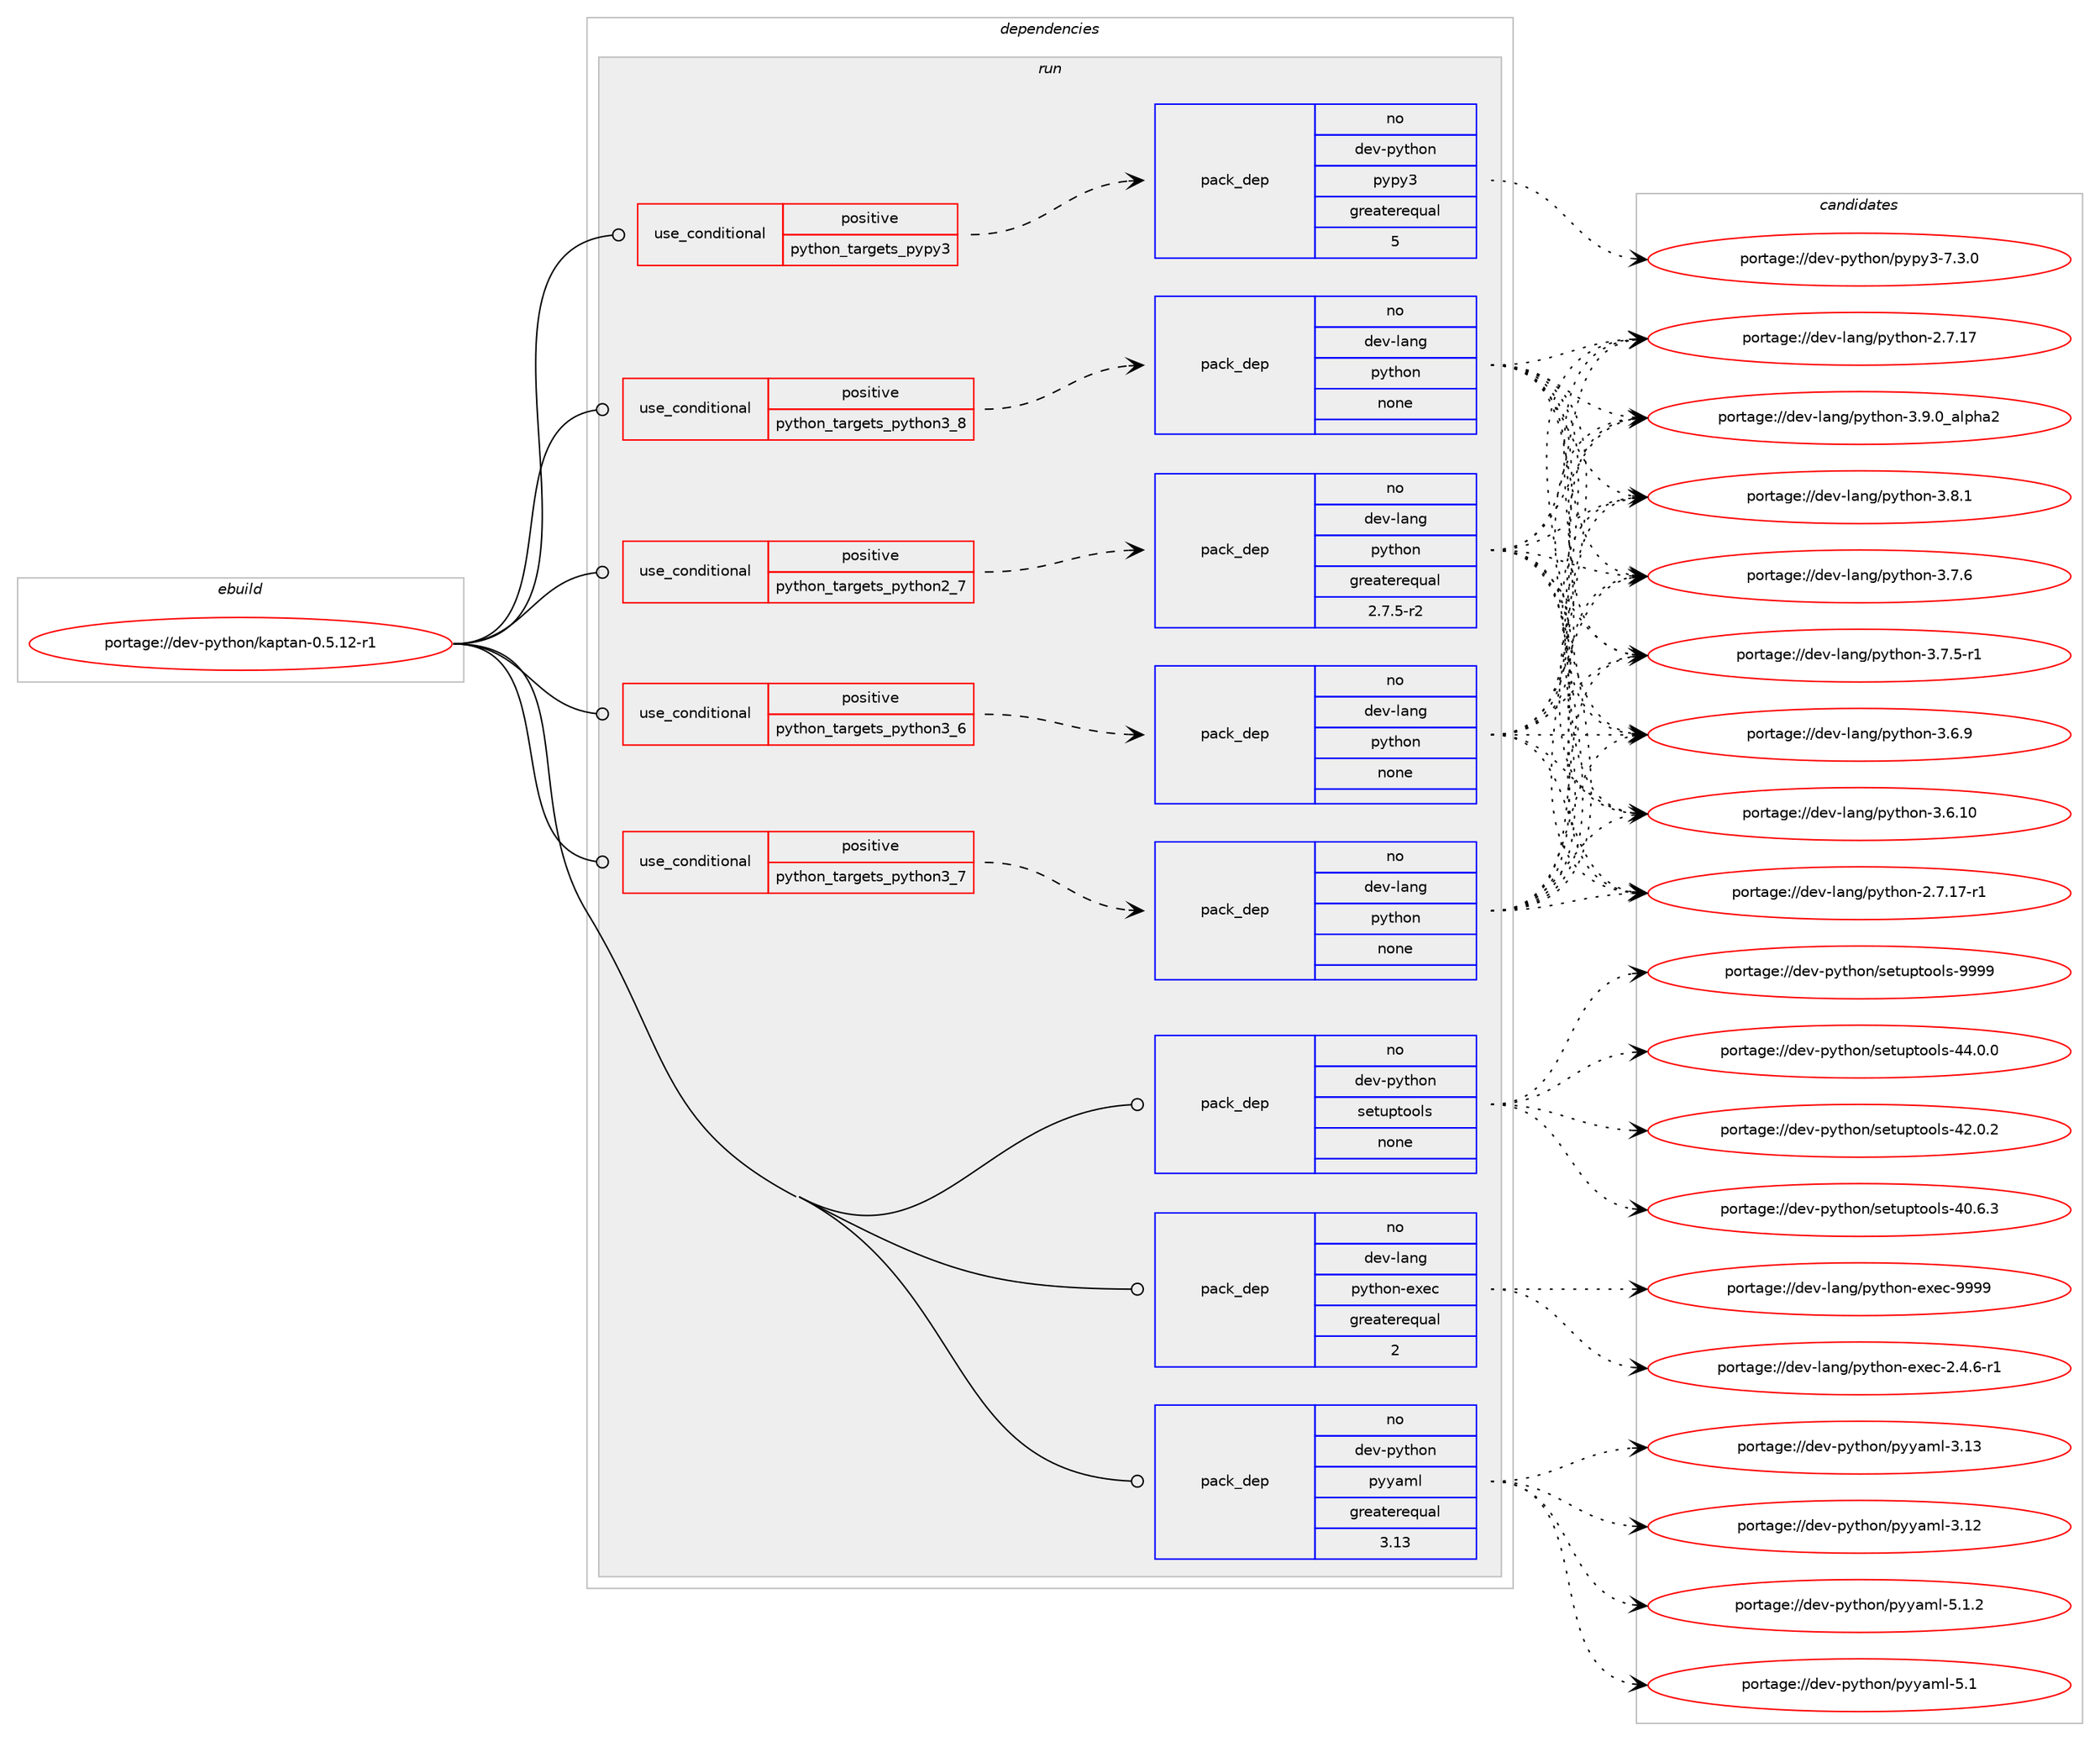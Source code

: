 digraph prolog {

# *************
# Graph options
# *************

newrank=true;
concentrate=true;
compound=true;
graph [rankdir=LR,fontname=Helvetica,fontsize=10,ranksep=1.5];#, ranksep=2.5, nodesep=0.2];
edge  [arrowhead=vee];
node  [fontname=Helvetica,fontsize=10];

# **********
# The ebuild
# **********

subgraph cluster_leftcol {
color=gray;
label=<<i>ebuild</i>>;
id [label="portage://dev-python/kaptan-0.5.12-r1", color=red, width=4, href="../dev-python/kaptan-0.5.12-r1.svg"];
}

# ****************
# The dependencies
# ****************

subgraph cluster_midcol {
color=gray;
label=<<i>dependencies</i>>;
subgraph cluster_compile {
fillcolor="#eeeeee";
style=filled;
label=<<i>compile</i>>;
}
subgraph cluster_compileandrun {
fillcolor="#eeeeee";
style=filled;
label=<<i>compile and run</i>>;
}
subgraph cluster_run {
fillcolor="#eeeeee";
style=filled;
label=<<i>run</i>>;
subgraph cond113772 {
dependency453255 [label=<<TABLE BORDER="0" CELLBORDER="1" CELLSPACING="0" CELLPADDING="4"><TR><TD ROWSPAN="3" CELLPADDING="10">use_conditional</TD></TR><TR><TD>positive</TD></TR><TR><TD>python_targets_pypy3</TD></TR></TABLE>>, shape=none, color=red];
subgraph pack334501 {
dependency453256 [label=<<TABLE BORDER="0" CELLBORDER="1" CELLSPACING="0" CELLPADDING="4" WIDTH="220"><TR><TD ROWSPAN="6" CELLPADDING="30">pack_dep</TD></TR><TR><TD WIDTH="110">no</TD></TR><TR><TD>dev-python</TD></TR><TR><TD>pypy3</TD></TR><TR><TD>greaterequal</TD></TR><TR><TD>5</TD></TR></TABLE>>, shape=none, color=blue];
}
dependency453255:e -> dependency453256:w [weight=20,style="dashed",arrowhead="vee"];
}
id:e -> dependency453255:w [weight=20,style="solid",arrowhead="odot"];
subgraph cond113773 {
dependency453257 [label=<<TABLE BORDER="0" CELLBORDER="1" CELLSPACING="0" CELLPADDING="4"><TR><TD ROWSPAN="3" CELLPADDING="10">use_conditional</TD></TR><TR><TD>positive</TD></TR><TR><TD>python_targets_python2_7</TD></TR></TABLE>>, shape=none, color=red];
subgraph pack334502 {
dependency453258 [label=<<TABLE BORDER="0" CELLBORDER="1" CELLSPACING="0" CELLPADDING="4" WIDTH="220"><TR><TD ROWSPAN="6" CELLPADDING="30">pack_dep</TD></TR><TR><TD WIDTH="110">no</TD></TR><TR><TD>dev-lang</TD></TR><TR><TD>python</TD></TR><TR><TD>greaterequal</TD></TR><TR><TD>2.7.5-r2</TD></TR></TABLE>>, shape=none, color=blue];
}
dependency453257:e -> dependency453258:w [weight=20,style="dashed",arrowhead="vee"];
}
id:e -> dependency453257:w [weight=20,style="solid",arrowhead="odot"];
subgraph cond113774 {
dependency453259 [label=<<TABLE BORDER="0" CELLBORDER="1" CELLSPACING="0" CELLPADDING="4"><TR><TD ROWSPAN="3" CELLPADDING="10">use_conditional</TD></TR><TR><TD>positive</TD></TR><TR><TD>python_targets_python3_6</TD></TR></TABLE>>, shape=none, color=red];
subgraph pack334503 {
dependency453260 [label=<<TABLE BORDER="0" CELLBORDER="1" CELLSPACING="0" CELLPADDING="4" WIDTH="220"><TR><TD ROWSPAN="6" CELLPADDING="30">pack_dep</TD></TR><TR><TD WIDTH="110">no</TD></TR><TR><TD>dev-lang</TD></TR><TR><TD>python</TD></TR><TR><TD>none</TD></TR><TR><TD></TD></TR></TABLE>>, shape=none, color=blue];
}
dependency453259:e -> dependency453260:w [weight=20,style="dashed",arrowhead="vee"];
}
id:e -> dependency453259:w [weight=20,style="solid",arrowhead="odot"];
subgraph cond113775 {
dependency453261 [label=<<TABLE BORDER="0" CELLBORDER="1" CELLSPACING="0" CELLPADDING="4"><TR><TD ROWSPAN="3" CELLPADDING="10">use_conditional</TD></TR><TR><TD>positive</TD></TR><TR><TD>python_targets_python3_7</TD></TR></TABLE>>, shape=none, color=red];
subgraph pack334504 {
dependency453262 [label=<<TABLE BORDER="0" CELLBORDER="1" CELLSPACING="0" CELLPADDING="4" WIDTH="220"><TR><TD ROWSPAN="6" CELLPADDING="30">pack_dep</TD></TR><TR><TD WIDTH="110">no</TD></TR><TR><TD>dev-lang</TD></TR><TR><TD>python</TD></TR><TR><TD>none</TD></TR><TR><TD></TD></TR></TABLE>>, shape=none, color=blue];
}
dependency453261:e -> dependency453262:w [weight=20,style="dashed",arrowhead="vee"];
}
id:e -> dependency453261:w [weight=20,style="solid",arrowhead="odot"];
subgraph cond113776 {
dependency453263 [label=<<TABLE BORDER="0" CELLBORDER="1" CELLSPACING="0" CELLPADDING="4"><TR><TD ROWSPAN="3" CELLPADDING="10">use_conditional</TD></TR><TR><TD>positive</TD></TR><TR><TD>python_targets_python3_8</TD></TR></TABLE>>, shape=none, color=red];
subgraph pack334505 {
dependency453264 [label=<<TABLE BORDER="0" CELLBORDER="1" CELLSPACING="0" CELLPADDING="4" WIDTH="220"><TR><TD ROWSPAN="6" CELLPADDING="30">pack_dep</TD></TR><TR><TD WIDTH="110">no</TD></TR><TR><TD>dev-lang</TD></TR><TR><TD>python</TD></TR><TR><TD>none</TD></TR><TR><TD></TD></TR></TABLE>>, shape=none, color=blue];
}
dependency453263:e -> dependency453264:w [weight=20,style="dashed",arrowhead="vee"];
}
id:e -> dependency453263:w [weight=20,style="solid",arrowhead="odot"];
subgraph pack334506 {
dependency453265 [label=<<TABLE BORDER="0" CELLBORDER="1" CELLSPACING="0" CELLPADDING="4" WIDTH="220"><TR><TD ROWSPAN="6" CELLPADDING="30">pack_dep</TD></TR><TR><TD WIDTH="110">no</TD></TR><TR><TD>dev-lang</TD></TR><TR><TD>python-exec</TD></TR><TR><TD>greaterequal</TD></TR><TR><TD>2</TD></TR></TABLE>>, shape=none, color=blue];
}
id:e -> dependency453265:w [weight=20,style="solid",arrowhead="odot"];
subgraph pack334507 {
dependency453266 [label=<<TABLE BORDER="0" CELLBORDER="1" CELLSPACING="0" CELLPADDING="4" WIDTH="220"><TR><TD ROWSPAN="6" CELLPADDING="30">pack_dep</TD></TR><TR><TD WIDTH="110">no</TD></TR><TR><TD>dev-python</TD></TR><TR><TD>pyyaml</TD></TR><TR><TD>greaterequal</TD></TR><TR><TD>3.13</TD></TR></TABLE>>, shape=none, color=blue];
}
id:e -> dependency453266:w [weight=20,style="solid",arrowhead="odot"];
subgraph pack334508 {
dependency453267 [label=<<TABLE BORDER="0" CELLBORDER="1" CELLSPACING="0" CELLPADDING="4" WIDTH="220"><TR><TD ROWSPAN="6" CELLPADDING="30">pack_dep</TD></TR><TR><TD WIDTH="110">no</TD></TR><TR><TD>dev-python</TD></TR><TR><TD>setuptools</TD></TR><TR><TD>none</TD></TR><TR><TD></TD></TR></TABLE>>, shape=none, color=blue];
}
id:e -> dependency453267:w [weight=20,style="solid",arrowhead="odot"];
}
}

# **************
# The candidates
# **************

subgraph cluster_choices {
rank=same;
color=gray;
label=<<i>candidates</i>>;

subgraph choice334501 {
color=black;
nodesep=1;
choice100101118451121211161041111104711212111212151455546514648 [label="portage://dev-python/pypy3-7.3.0", color=red, width=4,href="../dev-python/pypy3-7.3.0.svg"];
dependency453256:e -> choice100101118451121211161041111104711212111212151455546514648:w [style=dotted,weight="100"];
}
subgraph choice334502 {
color=black;
nodesep=1;
choice10010111845108971101034711212111610411111045514657464895971081121049750 [label="portage://dev-lang/python-3.9.0_alpha2", color=red, width=4,href="../dev-lang/python-3.9.0_alpha2.svg"];
choice100101118451089711010347112121116104111110455146564649 [label="portage://dev-lang/python-3.8.1", color=red, width=4,href="../dev-lang/python-3.8.1.svg"];
choice100101118451089711010347112121116104111110455146554654 [label="portage://dev-lang/python-3.7.6", color=red, width=4,href="../dev-lang/python-3.7.6.svg"];
choice1001011184510897110103471121211161041111104551465546534511449 [label="portage://dev-lang/python-3.7.5-r1", color=red, width=4,href="../dev-lang/python-3.7.5-r1.svg"];
choice100101118451089711010347112121116104111110455146544657 [label="portage://dev-lang/python-3.6.9", color=red, width=4,href="../dev-lang/python-3.6.9.svg"];
choice10010111845108971101034711212111610411111045514654464948 [label="portage://dev-lang/python-3.6.10", color=red, width=4,href="../dev-lang/python-3.6.10.svg"];
choice100101118451089711010347112121116104111110455046554649554511449 [label="portage://dev-lang/python-2.7.17-r1", color=red, width=4,href="../dev-lang/python-2.7.17-r1.svg"];
choice10010111845108971101034711212111610411111045504655464955 [label="portage://dev-lang/python-2.7.17", color=red, width=4,href="../dev-lang/python-2.7.17.svg"];
dependency453258:e -> choice10010111845108971101034711212111610411111045514657464895971081121049750:w [style=dotted,weight="100"];
dependency453258:e -> choice100101118451089711010347112121116104111110455146564649:w [style=dotted,weight="100"];
dependency453258:e -> choice100101118451089711010347112121116104111110455146554654:w [style=dotted,weight="100"];
dependency453258:e -> choice1001011184510897110103471121211161041111104551465546534511449:w [style=dotted,weight="100"];
dependency453258:e -> choice100101118451089711010347112121116104111110455146544657:w [style=dotted,weight="100"];
dependency453258:e -> choice10010111845108971101034711212111610411111045514654464948:w [style=dotted,weight="100"];
dependency453258:e -> choice100101118451089711010347112121116104111110455046554649554511449:w [style=dotted,weight="100"];
dependency453258:e -> choice10010111845108971101034711212111610411111045504655464955:w [style=dotted,weight="100"];
}
subgraph choice334503 {
color=black;
nodesep=1;
choice10010111845108971101034711212111610411111045514657464895971081121049750 [label="portage://dev-lang/python-3.9.0_alpha2", color=red, width=4,href="../dev-lang/python-3.9.0_alpha2.svg"];
choice100101118451089711010347112121116104111110455146564649 [label="portage://dev-lang/python-3.8.1", color=red, width=4,href="../dev-lang/python-3.8.1.svg"];
choice100101118451089711010347112121116104111110455146554654 [label="portage://dev-lang/python-3.7.6", color=red, width=4,href="../dev-lang/python-3.7.6.svg"];
choice1001011184510897110103471121211161041111104551465546534511449 [label="portage://dev-lang/python-3.7.5-r1", color=red, width=4,href="../dev-lang/python-3.7.5-r1.svg"];
choice100101118451089711010347112121116104111110455146544657 [label="portage://dev-lang/python-3.6.9", color=red, width=4,href="../dev-lang/python-3.6.9.svg"];
choice10010111845108971101034711212111610411111045514654464948 [label="portage://dev-lang/python-3.6.10", color=red, width=4,href="../dev-lang/python-3.6.10.svg"];
choice100101118451089711010347112121116104111110455046554649554511449 [label="portage://dev-lang/python-2.7.17-r1", color=red, width=4,href="../dev-lang/python-2.7.17-r1.svg"];
choice10010111845108971101034711212111610411111045504655464955 [label="portage://dev-lang/python-2.7.17", color=red, width=4,href="../dev-lang/python-2.7.17.svg"];
dependency453260:e -> choice10010111845108971101034711212111610411111045514657464895971081121049750:w [style=dotted,weight="100"];
dependency453260:e -> choice100101118451089711010347112121116104111110455146564649:w [style=dotted,weight="100"];
dependency453260:e -> choice100101118451089711010347112121116104111110455146554654:w [style=dotted,weight="100"];
dependency453260:e -> choice1001011184510897110103471121211161041111104551465546534511449:w [style=dotted,weight="100"];
dependency453260:e -> choice100101118451089711010347112121116104111110455146544657:w [style=dotted,weight="100"];
dependency453260:e -> choice10010111845108971101034711212111610411111045514654464948:w [style=dotted,weight="100"];
dependency453260:e -> choice100101118451089711010347112121116104111110455046554649554511449:w [style=dotted,weight="100"];
dependency453260:e -> choice10010111845108971101034711212111610411111045504655464955:w [style=dotted,weight="100"];
}
subgraph choice334504 {
color=black;
nodesep=1;
choice10010111845108971101034711212111610411111045514657464895971081121049750 [label="portage://dev-lang/python-3.9.0_alpha2", color=red, width=4,href="../dev-lang/python-3.9.0_alpha2.svg"];
choice100101118451089711010347112121116104111110455146564649 [label="portage://dev-lang/python-3.8.1", color=red, width=4,href="../dev-lang/python-3.8.1.svg"];
choice100101118451089711010347112121116104111110455146554654 [label="portage://dev-lang/python-3.7.6", color=red, width=4,href="../dev-lang/python-3.7.6.svg"];
choice1001011184510897110103471121211161041111104551465546534511449 [label="portage://dev-lang/python-3.7.5-r1", color=red, width=4,href="../dev-lang/python-3.7.5-r1.svg"];
choice100101118451089711010347112121116104111110455146544657 [label="portage://dev-lang/python-3.6.9", color=red, width=4,href="../dev-lang/python-3.6.9.svg"];
choice10010111845108971101034711212111610411111045514654464948 [label="portage://dev-lang/python-3.6.10", color=red, width=4,href="../dev-lang/python-3.6.10.svg"];
choice100101118451089711010347112121116104111110455046554649554511449 [label="portage://dev-lang/python-2.7.17-r1", color=red, width=4,href="../dev-lang/python-2.7.17-r1.svg"];
choice10010111845108971101034711212111610411111045504655464955 [label="portage://dev-lang/python-2.7.17", color=red, width=4,href="../dev-lang/python-2.7.17.svg"];
dependency453262:e -> choice10010111845108971101034711212111610411111045514657464895971081121049750:w [style=dotted,weight="100"];
dependency453262:e -> choice100101118451089711010347112121116104111110455146564649:w [style=dotted,weight="100"];
dependency453262:e -> choice100101118451089711010347112121116104111110455146554654:w [style=dotted,weight="100"];
dependency453262:e -> choice1001011184510897110103471121211161041111104551465546534511449:w [style=dotted,weight="100"];
dependency453262:e -> choice100101118451089711010347112121116104111110455146544657:w [style=dotted,weight="100"];
dependency453262:e -> choice10010111845108971101034711212111610411111045514654464948:w [style=dotted,weight="100"];
dependency453262:e -> choice100101118451089711010347112121116104111110455046554649554511449:w [style=dotted,weight="100"];
dependency453262:e -> choice10010111845108971101034711212111610411111045504655464955:w [style=dotted,weight="100"];
}
subgraph choice334505 {
color=black;
nodesep=1;
choice10010111845108971101034711212111610411111045514657464895971081121049750 [label="portage://dev-lang/python-3.9.0_alpha2", color=red, width=4,href="../dev-lang/python-3.9.0_alpha2.svg"];
choice100101118451089711010347112121116104111110455146564649 [label="portage://dev-lang/python-3.8.1", color=red, width=4,href="../dev-lang/python-3.8.1.svg"];
choice100101118451089711010347112121116104111110455146554654 [label="portage://dev-lang/python-3.7.6", color=red, width=4,href="../dev-lang/python-3.7.6.svg"];
choice1001011184510897110103471121211161041111104551465546534511449 [label="portage://dev-lang/python-3.7.5-r1", color=red, width=4,href="../dev-lang/python-3.7.5-r1.svg"];
choice100101118451089711010347112121116104111110455146544657 [label="portage://dev-lang/python-3.6.9", color=red, width=4,href="../dev-lang/python-3.6.9.svg"];
choice10010111845108971101034711212111610411111045514654464948 [label="portage://dev-lang/python-3.6.10", color=red, width=4,href="../dev-lang/python-3.6.10.svg"];
choice100101118451089711010347112121116104111110455046554649554511449 [label="portage://dev-lang/python-2.7.17-r1", color=red, width=4,href="../dev-lang/python-2.7.17-r1.svg"];
choice10010111845108971101034711212111610411111045504655464955 [label="portage://dev-lang/python-2.7.17", color=red, width=4,href="../dev-lang/python-2.7.17.svg"];
dependency453264:e -> choice10010111845108971101034711212111610411111045514657464895971081121049750:w [style=dotted,weight="100"];
dependency453264:e -> choice100101118451089711010347112121116104111110455146564649:w [style=dotted,weight="100"];
dependency453264:e -> choice100101118451089711010347112121116104111110455146554654:w [style=dotted,weight="100"];
dependency453264:e -> choice1001011184510897110103471121211161041111104551465546534511449:w [style=dotted,weight="100"];
dependency453264:e -> choice100101118451089711010347112121116104111110455146544657:w [style=dotted,weight="100"];
dependency453264:e -> choice10010111845108971101034711212111610411111045514654464948:w [style=dotted,weight="100"];
dependency453264:e -> choice100101118451089711010347112121116104111110455046554649554511449:w [style=dotted,weight="100"];
dependency453264:e -> choice10010111845108971101034711212111610411111045504655464955:w [style=dotted,weight="100"];
}
subgraph choice334506 {
color=black;
nodesep=1;
choice10010111845108971101034711212111610411111045101120101994557575757 [label="portage://dev-lang/python-exec-9999", color=red, width=4,href="../dev-lang/python-exec-9999.svg"];
choice10010111845108971101034711212111610411111045101120101994550465246544511449 [label="portage://dev-lang/python-exec-2.4.6-r1", color=red, width=4,href="../dev-lang/python-exec-2.4.6-r1.svg"];
dependency453265:e -> choice10010111845108971101034711212111610411111045101120101994557575757:w [style=dotted,weight="100"];
dependency453265:e -> choice10010111845108971101034711212111610411111045101120101994550465246544511449:w [style=dotted,weight="100"];
}
subgraph choice334507 {
color=black;
nodesep=1;
choice100101118451121211161041111104711212112197109108455346494650 [label="portage://dev-python/pyyaml-5.1.2", color=red, width=4,href="../dev-python/pyyaml-5.1.2.svg"];
choice10010111845112121116104111110471121211219710910845534649 [label="portage://dev-python/pyyaml-5.1", color=red, width=4,href="../dev-python/pyyaml-5.1.svg"];
choice1001011184511212111610411111047112121121971091084551464951 [label="portage://dev-python/pyyaml-3.13", color=red, width=4,href="../dev-python/pyyaml-3.13.svg"];
choice1001011184511212111610411111047112121121971091084551464950 [label="portage://dev-python/pyyaml-3.12", color=red, width=4,href="../dev-python/pyyaml-3.12.svg"];
dependency453266:e -> choice100101118451121211161041111104711212112197109108455346494650:w [style=dotted,weight="100"];
dependency453266:e -> choice10010111845112121116104111110471121211219710910845534649:w [style=dotted,weight="100"];
dependency453266:e -> choice1001011184511212111610411111047112121121971091084551464951:w [style=dotted,weight="100"];
dependency453266:e -> choice1001011184511212111610411111047112121121971091084551464950:w [style=dotted,weight="100"];
}
subgraph choice334508 {
color=black;
nodesep=1;
choice10010111845112121116104111110471151011161171121161111111081154557575757 [label="portage://dev-python/setuptools-9999", color=red, width=4,href="../dev-python/setuptools-9999.svg"];
choice100101118451121211161041111104711510111611711211611111110811545525246484648 [label="portage://dev-python/setuptools-44.0.0", color=red, width=4,href="../dev-python/setuptools-44.0.0.svg"];
choice100101118451121211161041111104711510111611711211611111110811545525046484650 [label="portage://dev-python/setuptools-42.0.2", color=red, width=4,href="../dev-python/setuptools-42.0.2.svg"];
choice100101118451121211161041111104711510111611711211611111110811545524846544651 [label="portage://dev-python/setuptools-40.6.3", color=red, width=4,href="../dev-python/setuptools-40.6.3.svg"];
dependency453267:e -> choice10010111845112121116104111110471151011161171121161111111081154557575757:w [style=dotted,weight="100"];
dependency453267:e -> choice100101118451121211161041111104711510111611711211611111110811545525246484648:w [style=dotted,weight="100"];
dependency453267:e -> choice100101118451121211161041111104711510111611711211611111110811545525046484650:w [style=dotted,weight="100"];
dependency453267:e -> choice100101118451121211161041111104711510111611711211611111110811545524846544651:w [style=dotted,weight="100"];
}
}

}
